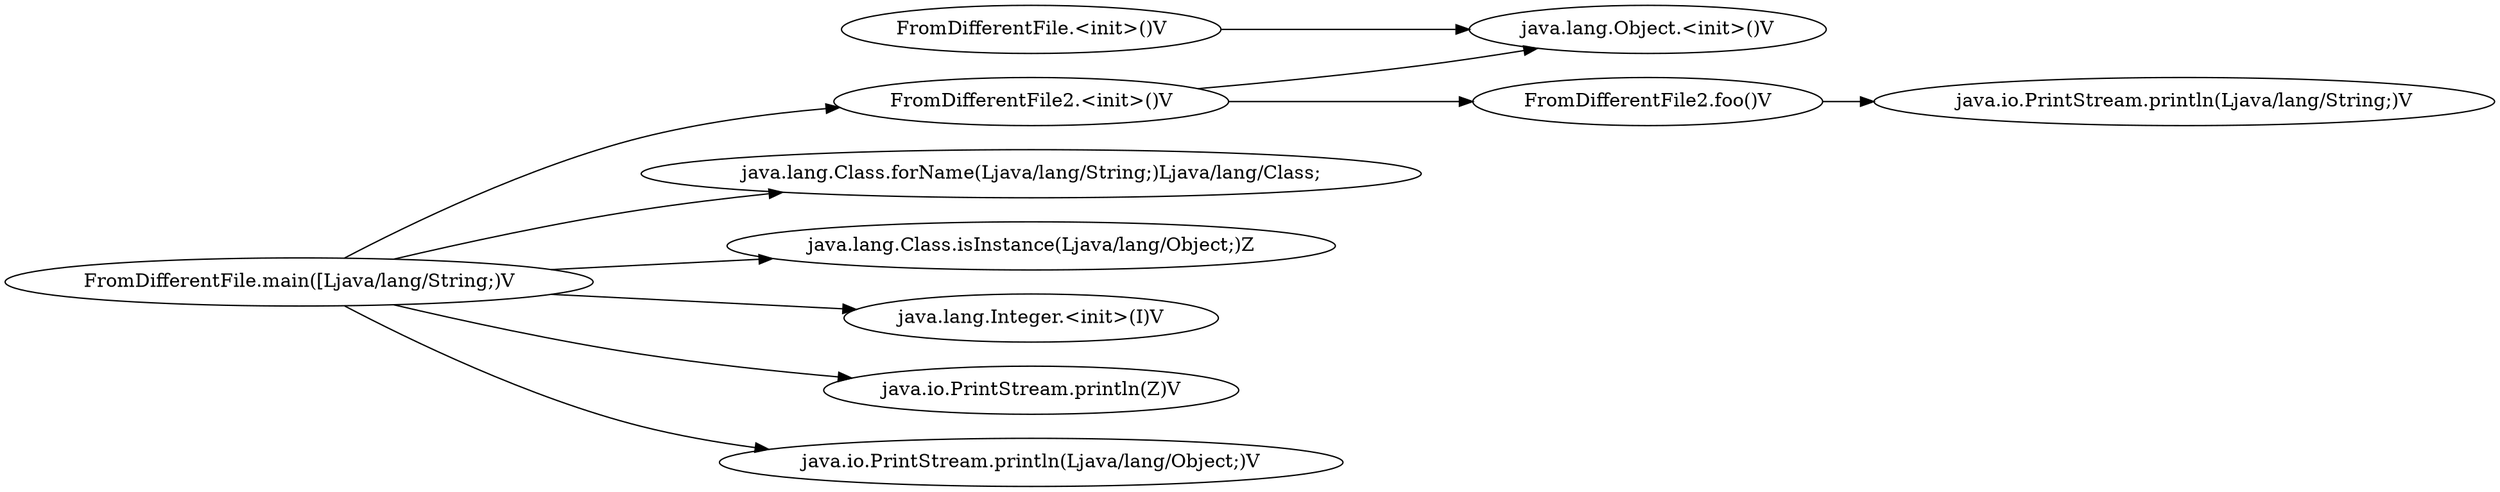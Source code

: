 digraph graphname {
rankdir="LR";
117 [label="FromDifferentFile2.<init>()V"]
118 [label="java.lang.Object.<init>()V"]
120 [label="FromDifferentFile2.foo()V"]
125 [label="java.io.PrintStream.println(Ljava/lang/String;)V"]
130 [label="FromDifferentFile.<init>()V"]
131 [label="FromDifferentFile.main([Ljava/lang/String;)V"]
141 [label="java.lang.Class.forName(Ljava/lang/String;)Ljava/lang/Class;"]
146 [label="java.lang.Class.isInstance(Ljava/lang/Object;)Z"]
151 [label="java.lang.Integer.<init>(I)V"]
153 [label="java.io.PrintStream.println(Z)V"]
161 [label="java.io.PrintStream.println(Ljava/lang/Object;)V"]
117 -> 118
117 -> 120
120 -> 125
130 -> 118
131 -> 117
131 -> 141
131 -> 146
131 -> 151
131 -> 153
131 -> 161
}
